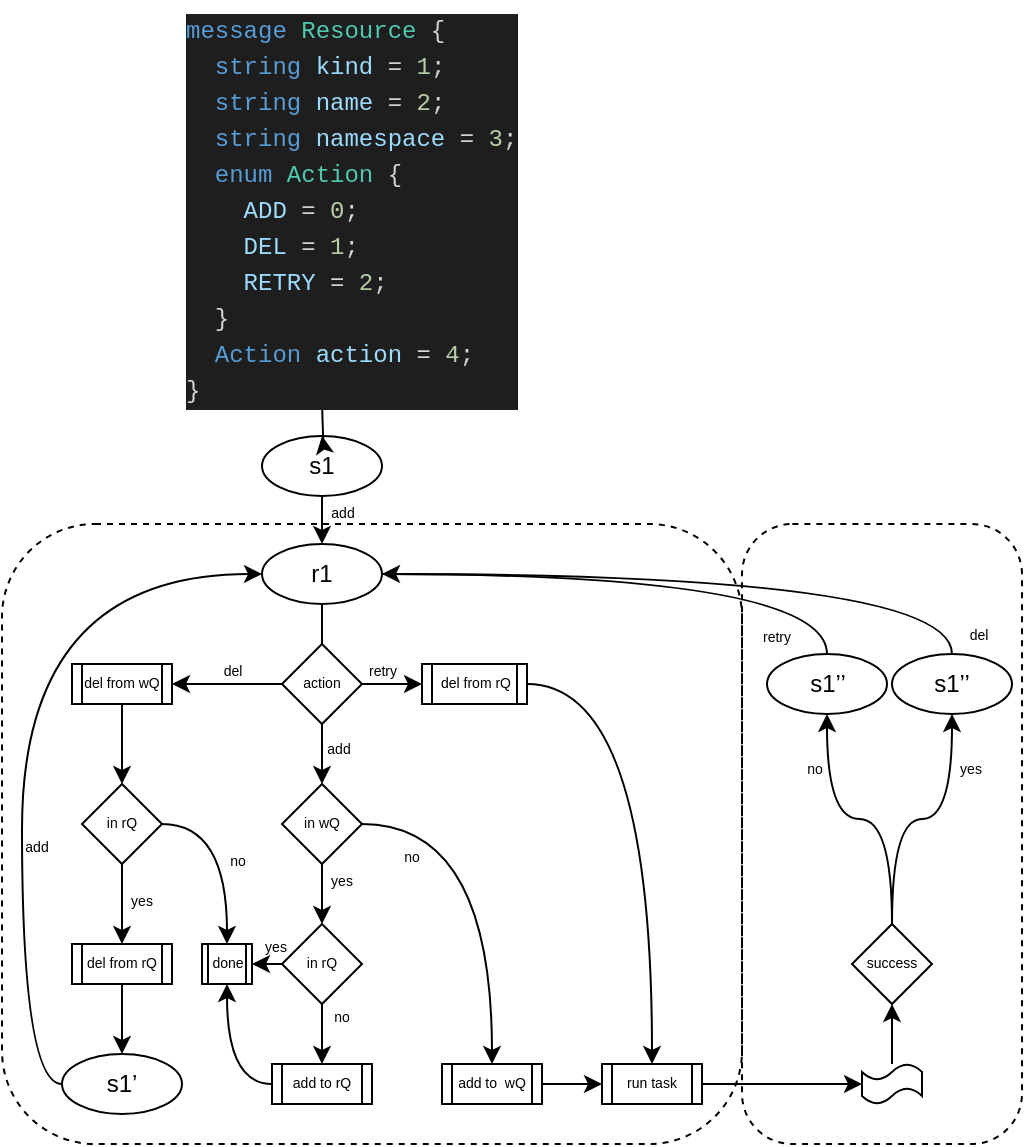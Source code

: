<mxfile version="17.1.3" type="github">
  <diagram id="n98J2gPWxore46XGjhOp" name="Page-1">
    <mxGraphModel dx="1676" dy="1032" grid="1" gridSize="10" guides="1" tooltips="1" connect="1" arrows="1" fold="1" page="1" pageScale="1" pageWidth="850" pageHeight="1100" math="0" shadow="0">
      <root>
        <mxCell id="0" />
        <mxCell id="1" parent="0" />
        <mxCell id="Zxzv2EEOAIbLJabRrcN6-10" value="" style="rounded=1;whiteSpace=wrap;html=1;fontSize=7;fillColor=none;dashed=1;arcSize=18;" parent="1" vertex="1">
          <mxGeometry x="520" y="282" width="140" height="310" as="geometry" />
        </mxCell>
        <mxCell id="Zxzv2EEOAIbLJabRrcN6-11" value="" style="rounded=1;whiteSpace=wrap;html=1;fontSize=7;fillColor=none;dashed=1;" parent="1" vertex="1">
          <mxGeometry x="150" y="282" width="370" height="310" as="geometry" />
        </mxCell>
        <mxCell id="L62SuwqkSCq3n70ToQN--156" style="edgeStyle=orthogonalEdgeStyle;curved=1;rounded=0;orthogonalLoop=1;jettySize=auto;html=1;fontSize=7;" parent="1" source="L62SuwqkSCq3n70ToQN--78" target="L62SuwqkSCq3n70ToQN--80" edge="1">
          <mxGeometry relative="1" as="geometry" />
        </mxCell>
        <mxCell id="L62SuwqkSCq3n70ToQN--78" value="s1" style="ellipse;whiteSpace=wrap;html=1;" parent="1" vertex="1">
          <mxGeometry x="280" y="238" width="60" height="30" as="geometry" />
        </mxCell>
        <mxCell id="L62SuwqkSCq3n70ToQN--155" style="edgeStyle=orthogonalEdgeStyle;curved=1;rounded=0;orthogonalLoop=1;jettySize=auto;html=1;fontSize=7;" parent="1" target="L62SuwqkSCq3n70ToQN--78" edge="1">
          <mxGeometry relative="1" as="geometry">
            <mxPoint x="310" y="220" as="sourcePoint" />
          </mxGeometry>
        </mxCell>
        <mxCell id="L62SuwqkSCq3n70ToQN--137" value="" style="edgeStyle=orthogonalEdgeStyle;curved=1;rounded=0;orthogonalLoop=1;jettySize=auto;html=1;fontSize=7;" parent="1" source="L62SuwqkSCq3n70ToQN--80" edge="1">
          <mxGeometry relative="1" as="geometry">
            <mxPoint x="310" y="382" as="targetPoint" />
          </mxGeometry>
        </mxCell>
        <mxCell id="qoWVHKTnKnU8L6EQ_5EU-40" style="edgeStyle=orthogonalEdgeStyle;curved=1;rounded=0;orthogonalLoop=1;jettySize=auto;html=1;entryX=0.5;entryY=0;entryDx=0;entryDy=0;fontSize=7;endArrow=none;endFill=0;" parent="1" source="L62SuwqkSCq3n70ToQN--80" target="L62SuwqkSCq3n70ToQN--127" edge="1">
          <mxGeometry relative="1" as="geometry" />
        </mxCell>
        <mxCell id="qoWVHKTnKnU8L6EQ_5EU-44" style="edgeStyle=orthogonalEdgeStyle;curved=1;rounded=0;orthogonalLoop=1;jettySize=auto;html=1;entryX=0.5;entryY=0;entryDx=0;entryDy=0;fontSize=7;endArrow=none;endFill=0;startArrow=classic;startFill=1;" parent="1" source="L62SuwqkSCq3n70ToQN--80" target="L62SuwqkSCq3n70ToQN--126" edge="1">
          <mxGeometry relative="1" as="geometry" />
        </mxCell>
        <mxCell id="L62SuwqkSCq3n70ToQN--80" value="r1" style="ellipse;whiteSpace=wrap;html=1;" parent="1" vertex="1">
          <mxGeometry x="280" y="292" width="60" height="30" as="geometry" />
        </mxCell>
        <mxCell id="L62SuwqkSCq3n70ToQN--140" style="edgeStyle=orthogonalEdgeStyle;curved=1;rounded=0;orthogonalLoop=1;jettySize=auto;html=1;entryX=1;entryY=0.5;entryDx=0;entryDy=0;fontSize=7;" parent="1" source="L62SuwqkSCq3n70ToQN--81" target="L62SuwqkSCq3n70ToQN--138" edge="1">
          <mxGeometry relative="1" as="geometry" />
        </mxCell>
        <mxCell id="L62SuwqkSCq3n70ToQN--144" style="edgeStyle=orthogonalEdgeStyle;curved=1;rounded=0;orthogonalLoop=1;jettySize=auto;html=1;entryX=0.5;entryY=0;entryDx=0;entryDy=0;fontSize=7;" parent="1" source="L62SuwqkSCq3n70ToQN--81" target="L62SuwqkSCq3n70ToQN--99" edge="1">
          <mxGeometry relative="1" as="geometry" />
        </mxCell>
        <mxCell id="qoWVHKTnKnU8L6EQ_5EU-14" style="edgeStyle=orthogonalEdgeStyle;curved=1;rounded=0;orthogonalLoop=1;jettySize=auto;html=1;entryX=0;entryY=0.5;entryDx=0;entryDy=0;fontSize=7;" parent="1" source="L62SuwqkSCq3n70ToQN--81" target="qoWVHKTnKnU8L6EQ_5EU-16" edge="1">
          <mxGeometry relative="1" as="geometry" />
        </mxCell>
        <mxCell id="L62SuwqkSCq3n70ToQN--81" value="action" style="rhombus;whiteSpace=wrap;html=1;fontSize=7;fillColor=default;" parent="1" vertex="1">
          <mxGeometry x="290" y="342" width="40" height="40" as="geometry" />
        </mxCell>
        <mxCell id="L62SuwqkSCq3n70ToQN--191" style="edgeStyle=orthogonalEdgeStyle;curved=1;rounded=0;orthogonalLoop=1;jettySize=auto;html=1;fontSize=7;" parent="1" source="L62SuwqkSCq3n70ToQN--99" target="L62SuwqkSCq3n70ToQN--188" edge="1">
          <mxGeometry relative="1" as="geometry" />
        </mxCell>
        <mxCell id="L62SuwqkSCq3n70ToQN--194" style="edgeStyle=orthogonalEdgeStyle;curved=1;rounded=0;orthogonalLoop=1;jettySize=auto;html=1;fontSize=7;" parent="1" source="L62SuwqkSCq3n70ToQN--99" target="L62SuwqkSCq3n70ToQN--100" edge="1">
          <mxGeometry relative="1" as="geometry" />
        </mxCell>
        <mxCell id="L62SuwqkSCq3n70ToQN--99" value="in wQ" style="rhombus;whiteSpace=wrap;html=1;fontSize=7;fillColor=default;" parent="1" vertex="1">
          <mxGeometry x="290" y="412" width="40" height="40" as="geometry" />
        </mxCell>
        <mxCell id="L62SuwqkSCq3n70ToQN--197" style="edgeStyle=orthogonalEdgeStyle;curved=1;rounded=0;orthogonalLoop=1;jettySize=auto;html=1;fontSize=7;" parent="1" source="L62SuwqkSCq3n70ToQN--100" target="L62SuwqkSCq3n70ToQN--114" edge="1">
          <mxGeometry relative="1" as="geometry" />
        </mxCell>
        <mxCell id="L62SuwqkSCq3n70ToQN--198" style="edgeStyle=orthogonalEdgeStyle;curved=1;rounded=0;orthogonalLoop=1;jettySize=auto;html=1;fontSize=7;" parent="1" source="L62SuwqkSCq3n70ToQN--100" target="L62SuwqkSCq3n70ToQN--172" edge="1">
          <mxGeometry relative="1" as="geometry" />
        </mxCell>
        <mxCell id="L62SuwqkSCq3n70ToQN--100" value="in rQ" style="rhombus;whiteSpace=wrap;html=1;fontSize=7;fillColor=default;" parent="1" vertex="1">
          <mxGeometry x="290" y="482" width="40" height="40" as="geometry" />
        </mxCell>
        <mxCell id="L62SuwqkSCq3n70ToQN--105" value="&lt;font style=&quot;font-size: 7px&quot;&gt;no&lt;/font&gt;" style="text;html=1;strokeColor=none;fillColor=none;align=center;verticalAlign=middle;whiteSpace=wrap;rounded=0;fontSize=10;" parent="1" vertex="1">
          <mxGeometry x="340" y="442" width="30" height="10" as="geometry" />
        </mxCell>
        <mxCell id="qoWVHKTnKnU8L6EQ_5EU-26" style="edgeStyle=orthogonalEdgeStyle;curved=1;rounded=0;orthogonalLoop=1;jettySize=auto;html=1;entryX=0.5;entryY=1;entryDx=0;entryDy=0;fontSize=7;" parent="1" source="L62SuwqkSCq3n70ToQN--114" target="L62SuwqkSCq3n70ToQN--172" edge="1">
          <mxGeometry relative="1" as="geometry" />
        </mxCell>
        <mxCell id="L62SuwqkSCq3n70ToQN--114" value="add to rQ" style="shape=process;whiteSpace=wrap;html=1;backgroundOutline=1;fontSize=7;fillColor=none;" parent="1" vertex="1">
          <mxGeometry x="285" y="552" width="50" height="20" as="geometry" />
        </mxCell>
        <mxCell id="L62SuwqkSCq3n70ToQN--120" value="" style="edgeStyle=orthogonalEdgeStyle;curved=1;rounded=0;orthogonalLoop=1;jettySize=auto;html=1;fontSize=7;" parent="1" source="L62SuwqkSCq3n70ToQN--117" target="L62SuwqkSCq3n70ToQN--119" edge="1">
          <mxGeometry relative="1" as="geometry" />
        </mxCell>
        <mxCell id="L62SuwqkSCq3n70ToQN--117" value="run task" style="shape=process;whiteSpace=wrap;html=1;backgroundOutline=1;fontSize=7;fillColor=none;" parent="1" vertex="1">
          <mxGeometry x="450" y="552" width="50" height="20" as="geometry" />
        </mxCell>
        <mxCell id="L62SuwqkSCq3n70ToQN--122" value="" style="edgeStyle=orthogonalEdgeStyle;curved=1;rounded=0;orthogonalLoop=1;jettySize=auto;html=1;fontSize=7;entryX=0.5;entryY=1;entryDx=0;entryDy=0;" parent="1" source="L62SuwqkSCq3n70ToQN--119" target="L62SuwqkSCq3n70ToQN--123" edge="1">
          <mxGeometry relative="1" as="geometry">
            <mxPoint x="535" y="447" as="targetPoint" />
          </mxGeometry>
        </mxCell>
        <mxCell id="L62SuwqkSCq3n70ToQN--119" value="" style="shape=tape;whiteSpace=wrap;html=1;fontSize=10;" parent="1" vertex="1">
          <mxGeometry x="580" y="552" width="30" height="20" as="geometry" />
        </mxCell>
        <mxCell id="L62SuwqkSCq3n70ToQN--128" value="" style="edgeStyle=orthogonalEdgeStyle;curved=1;rounded=0;orthogonalLoop=1;jettySize=auto;html=1;fontSize=7;" parent="1" source="L62SuwqkSCq3n70ToQN--123" target="L62SuwqkSCq3n70ToQN--126" edge="1">
          <mxGeometry relative="1" as="geometry" />
        </mxCell>
        <mxCell id="L62SuwqkSCq3n70ToQN--130" value="" style="edgeStyle=orthogonalEdgeStyle;curved=1;rounded=0;orthogonalLoop=1;jettySize=auto;html=1;fontSize=7;" parent="1" source="L62SuwqkSCq3n70ToQN--123" target="L62SuwqkSCq3n70ToQN--127" edge="1">
          <mxGeometry relative="1" as="geometry" />
        </mxCell>
        <mxCell id="L62SuwqkSCq3n70ToQN--123" value="success" style="rhombus;whiteSpace=wrap;html=1;fontSize=7;fillColor=default;" parent="1" vertex="1">
          <mxGeometry x="575" y="482" width="40" height="40" as="geometry" />
        </mxCell>
        <mxCell id="L62SuwqkSCq3n70ToQN--126" value="s1’’" style="ellipse;whiteSpace=wrap;html=1;" parent="1" vertex="1">
          <mxGeometry x="595" y="347" width="60" height="30" as="geometry" />
        </mxCell>
        <mxCell id="L62SuwqkSCq3n70ToQN--127" value="s1’’" style="ellipse;whiteSpace=wrap;html=1;" parent="1" vertex="1">
          <mxGeometry x="532.5" y="347" width="60" height="30" as="geometry" />
        </mxCell>
        <mxCell id="L62SuwqkSCq3n70ToQN--133" value="&lt;font style=&quot;font-size: 7px&quot;&gt;no&lt;/font&gt;" style="text;html=1;strokeColor=none;fillColor=none;align=center;verticalAlign=middle;whiteSpace=wrap;rounded=0;fontSize=10;" parent="1" vertex="1">
          <mxGeometry x="544" y="398" width="25" height="10" as="geometry" />
        </mxCell>
        <mxCell id="L62SuwqkSCq3n70ToQN--134" value="&lt;font style=&quot;font-size: 7px&quot;&gt;yes&lt;/font&gt;" style="text;html=1;strokeColor=none;fillColor=none;align=center;verticalAlign=middle;whiteSpace=wrap;rounded=0;fontSize=10;" parent="1" vertex="1">
          <mxGeometry x="622" y="398" width="25" height="10" as="geometry" />
        </mxCell>
        <mxCell id="L62SuwqkSCq3n70ToQN--135" value="&lt;font style=&quot;font-size: 7px&quot;&gt;del&lt;/font&gt;" style="text;html=1;strokeColor=none;fillColor=none;align=center;verticalAlign=middle;whiteSpace=wrap;rounded=0;fontSize=10;" parent="1" vertex="1">
          <mxGeometry x="626" y="331" width="25" height="10" as="geometry" />
        </mxCell>
        <mxCell id="L62SuwqkSCq3n70ToQN--136" value="&lt;font style=&quot;font-size: 7px&quot;&gt;retry&lt;/font&gt;" style="text;html=1;strokeColor=none;fillColor=none;align=center;verticalAlign=middle;whiteSpace=wrap;rounded=0;fontSize=10;" parent="1" vertex="1">
          <mxGeometry x="328" y="349" width="25" height="10" as="geometry" />
        </mxCell>
        <mxCell id="L62SuwqkSCq3n70ToQN--169" value="" style="edgeStyle=orthogonalEdgeStyle;curved=1;rounded=0;orthogonalLoop=1;jettySize=auto;html=1;fontSize=7;" parent="1" source="L62SuwqkSCq3n70ToQN--138" target="L62SuwqkSCq3n70ToQN--167" edge="1">
          <mxGeometry relative="1" as="geometry" />
        </mxCell>
        <mxCell id="L62SuwqkSCq3n70ToQN--138" value="del from wQ" style="shape=process;whiteSpace=wrap;html=1;backgroundOutline=1;fontSize=7;fillColor=none;" parent="1" vertex="1">
          <mxGeometry x="185" y="352" width="50" height="20" as="geometry" />
        </mxCell>
        <mxCell id="L62SuwqkSCq3n70ToQN--145" value="&lt;font style=&quot;font-size: 7px&quot;&gt;add&lt;/font&gt;" style="text;html=1;strokeColor=none;fillColor=none;align=center;verticalAlign=middle;whiteSpace=wrap;rounded=0;fontSize=10;" parent="1" vertex="1">
          <mxGeometry x="305.5" y="388" width="25" height="10" as="geometry" />
        </mxCell>
        <mxCell id="L62SuwqkSCq3n70ToQN--149" value="&lt;font style=&quot;font-size: 7px&quot;&gt;del&lt;/font&gt;" style="text;html=1;strokeColor=none;fillColor=none;align=center;verticalAlign=middle;whiteSpace=wrap;rounded=0;fontSize=10;" parent="1" vertex="1">
          <mxGeometry x="253" y="344" width="25" height="20" as="geometry" />
        </mxCell>
        <mxCell id="L62SuwqkSCq3n70ToQN--171" style="edgeStyle=orthogonalEdgeStyle;curved=1;rounded=0;orthogonalLoop=1;jettySize=auto;html=1;entryX=0;entryY=0.5;entryDx=0;entryDy=0;fontSize=7;exitX=0;exitY=0.5;exitDx=0;exitDy=0;" parent="1" source="L62SuwqkSCq3n70ToQN--161" target="L62SuwqkSCq3n70ToQN--80" edge="1">
          <mxGeometry relative="1" as="geometry" />
        </mxCell>
        <mxCell id="L62SuwqkSCq3n70ToQN--161" value="s1’" style="ellipse;whiteSpace=wrap;html=1;" parent="1" vertex="1">
          <mxGeometry x="180" y="547" width="60" height="30" as="geometry" />
        </mxCell>
        <mxCell id="L62SuwqkSCq3n70ToQN--185" style="edgeStyle=orthogonalEdgeStyle;curved=1;rounded=0;orthogonalLoop=1;jettySize=auto;html=1;entryX=0.5;entryY=0;entryDx=0;entryDy=0;fontSize=7;" parent="1" source="L62SuwqkSCq3n70ToQN--167" target="L62SuwqkSCq3n70ToQN--181" edge="1">
          <mxGeometry relative="1" as="geometry" />
        </mxCell>
        <mxCell id="L62SuwqkSCq3n70ToQN--200" style="edgeStyle=orthogonalEdgeStyle;curved=1;rounded=0;orthogonalLoop=1;jettySize=auto;html=1;entryX=0.5;entryY=0;entryDx=0;entryDy=0;fontSize=7;" parent="1" source="L62SuwqkSCq3n70ToQN--167" target="L62SuwqkSCq3n70ToQN--172" edge="1">
          <mxGeometry relative="1" as="geometry" />
        </mxCell>
        <mxCell id="L62SuwqkSCq3n70ToQN--167" value="in rQ" style="rhombus;whiteSpace=wrap;html=1;fontSize=7;fillColor=default;" parent="1" vertex="1">
          <mxGeometry x="190" y="412" width="40" height="40" as="geometry" />
        </mxCell>
        <mxCell id="L62SuwqkSCq3n70ToQN--172" value="done" style="shape=process;whiteSpace=wrap;html=1;backgroundOutline=1;fontSize=7;fillColor=none;" parent="1" vertex="1">
          <mxGeometry x="250" y="492" width="25" height="20" as="geometry" />
        </mxCell>
        <mxCell id="L62SuwqkSCq3n70ToQN--176" value="&lt;font style=&quot;font-size: 7px&quot;&gt;no&lt;/font&gt;" style="text;html=1;strokeColor=none;fillColor=none;align=center;verticalAlign=middle;whiteSpace=wrap;rounded=0;fontSize=10;" parent="1" vertex="1">
          <mxGeometry x="305" y="522" width="30" height="10" as="geometry" />
        </mxCell>
        <mxCell id="L62SuwqkSCq3n70ToQN--177" value="&lt;font style=&quot;font-size: 7px&quot;&gt;no&lt;/font&gt;" style="text;html=1;strokeColor=none;fillColor=none;align=center;verticalAlign=middle;whiteSpace=wrap;rounded=0;fontSize=10;" parent="1" vertex="1">
          <mxGeometry x="253" y="444" width="30" height="10" as="geometry" />
        </mxCell>
        <mxCell id="L62SuwqkSCq3n70ToQN--179" value="&lt;font style=&quot;font-size: 7px&quot;&gt;yes&lt;/font&gt;" style="text;html=1;strokeColor=none;fillColor=none;align=center;verticalAlign=middle;whiteSpace=wrap;rounded=0;fontSize=10;" parent="1" vertex="1">
          <mxGeometry x="205" y="464" width="30" height="10" as="geometry" />
        </mxCell>
        <mxCell id="L62SuwqkSCq3n70ToQN--186" value="" style="edgeStyle=orthogonalEdgeStyle;curved=1;rounded=0;orthogonalLoop=1;jettySize=auto;html=1;fontSize=7;" parent="1" source="L62SuwqkSCq3n70ToQN--181" target="L62SuwqkSCq3n70ToQN--161" edge="1">
          <mxGeometry relative="1" as="geometry" />
        </mxCell>
        <mxCell id="L62SuwqkSCq3n70ToQN--181" value="del from rQ" style="shape=process;whiteSpace=wrap;html=1;backgroundOutline=1;fontSize=7;fillColor=none;" parent="1" vertex="1">
          <mxGeometry x="185" y="492" width="50" height="20" as="geometry" />
        </mxCell>
        <mxCell id="L62SuwqkSCq3n70ToQN--187" value="&lt;font style=&quot;font-size: 7px&quot;&gt;yes&lt;/font&gt;" style="text;html=1;strokeColor=none;fillColor=none;align=center;verticalAlign=middle;whiteSpace=wrap;rounded=0;fontSize=10;" parent="1" vertex="1">
          <mxGeometry x="305" y="454" width="30" height="10" as="geometry" />
        </mxCell>
        <mxCell id="L62SuwqkSCq3n70ToQN--192" style="edgeStyle=orthogonalEdgeStyle;curved=1;rounded=0;orthogonalLoop=1;jettySize=auto;html=1;entryX=0;entryY=0.5;entryDx=0;entryDy=0;fontSize=7;" parent="1" source="L62SuwqkSCq3n70ToQN--188" target="L62SuwqkSCq3n70ToQN--117" edge="1">
          <mxGeometry relative="1" as="geometry" />
        </mxCell>
        <mxCell id="L62SuwqkSCq3n70ToQN--188" value="add to &amp;nbsp;wQ" style="shape=process;whiteSpace=wrap;html=1;backgroundOutline=1;fontSize=7;fillColor=none;" parent="1" vertex="1">
          <mxGeometry x="370" y="552" width="50" height="20" as="geometry" />
        </mxCell>
        <mxCell id="qoWVHKTnKnU8L6EQ_5EU-1" value="&lt;font style=&quot;font-size: 7px&quot;&gt;add&lt;/font&gt;" style="text;html=1;strokeColor=none;fillColor=none;align=center;verticalAlign=middle;whiteSpace=wrap;rounded=0;fontSize=10;" parent="1" vertex="1">
          <mxGeometry x="155" y="437" width="25" height="10" as="geometry" />
        </mxCell>
        <mxCell id="qoWVHKTnKnU8L6EQ_5EU-12" value="&lt;span style=&quot;font-size: 7px&quot;&gt;retry&lt;/span&gt;" style="text;html=1;strokeColor=none;fillColor=none;align=center;verticalAlign=middle;whiteSpace=wrap;rounded=0;fontSize=10;" parent="1" vertex="1">
          <mxGeometry x="525" y="332" width="25" height="10" as="geometry" />
        </mxCell>
        <mxCell id="qoWVHKTnKnU8L6EQ_5EU-34" value="" style="edgeStyle=orthogonalEdgeStyle;curved=1;rounded=0;orthogonalLoop=1;jettySize=auto;html=1;fontSize=7;entryX=0.5;entryY=0;entryDx=0;entryDy=0;" parent="1" source="qoWVHKTnKnU8L6EQ_5EU-16" target="L62SuwqkSCq3n70ToQN--117" edge="1">
          <mxGeometry relative="1" as="geometry">
            <mxPoint x="440" y="362" as="targetPoint" />
          </mxGeometry>
        </mxCell>
        <mxCell id="qoWVHKTnKnU8L6EQ_5EU-16" value="del from&amp;nbsp;rQ" style="shape=process;whiteSpace=wrap;html=1;backgroundOutline=1;fontSize=7;fillColor=none;" parent="1" vertex="1">
          <mxGeometry x="360" y="352" width="52.5" height="20" as="geometry" />
        </mxCell>
        <mxCell id="qoWVHKTnKnU8L6EQ_5EU-28" value="&lt;font style=&quot;font-size: 7px&quot;&gt;yes&lt;/font&gt;" style="text;html=1;strokeColor=none;fillColor=none;align=center;verticalAlign=middle;whiteSpace=wrap;rounded=0;fontSize=10;" parent="1" vertex="1">
          <mxGeometry x="272" y="487" width="30" height="10" as="geometry" />
        </mxCell>
        <mxCell id="qoWVHKTnKnU8L6EQ_5EU-46" value="&lt;font style=&quot;font-size: 7px&quot;&gt;add&lt;/font&gt;" style="text;html=1;strokeColor=none;fillColor=none;align=center;verticalAlign=middle;whiteSpace=wrap;rounded=0;fontSize=10;" parent="1" vertex="1">
          <mxGeometry x="308" y="270" width="25" height="10" as="geometry" />
        </mxCell>
        <mxCell id="PGMpMzwGWHUyb1UQOjFQ-4" value="&lt;div style=&quot;font-style: normal ; font-weight: normal ; letter-spacing: normal ; text-indent: 0px ; text-transform: none ; word-spacing: 0px ; text-decoration: none ; color: rgb(212 , 212 , 212) ; background-color: rgb(30 , 30 , 30) ; font-family: &amp;#34;menlo&amp;#34; , &amp;#34;monaco&amp;#34; , &amp;#34;courier new&amp;#34; , monospace ; font-size: 12px ; line-height: 18px&quot;&gt;&lt;div&gt;&lt;span style=&quot;color: rgb(86 , 156 , 214)&quot;&gt;message&lt;/span&gt;&lt;span style=&quot;color: rgb(212 , 212 , 212)&quot;&gt; &lt;/span&gt;&lt;span style=&quot;color: rgb(78 , 201 , 176)&quot;&gt;Resource&lt;/span&gt;&lt;span style=&quot;color: rgb(212 , 212 , 212)&quot;&gt; {&lt;/span&gt;&lt;/div&gt;&lt;div&gt;&lt;span style=&quot;color: rgb(212 , 212 , 212)&quot;&gt;&lt;/span&gt;&lt;span style=&quot;color: rgb(86 , 156 , 214)&quot;&gt;&amp;nbsp; string&lt;/span&gt;&lt;span style=&quot;color: rgb(212 , 212 , 212)&quot;&gt; &lt;/span&gt;&lt;span style=&quot;color: rgb(156 , 220 , 254)&quot;&gt;kind&lt;/span&gt;&lt;span style=&quot;color: rgb(212 , 212 , 212)&quot;&gt; = &lt;/span&gt;&lt;span style=&quot;color: rgb(181 , 206 , 168)&quot;&gt;1&lt;/span&gt;&lt;span style=&quot;color: rgb(212 , 212 , 212)&quot;&gt;;&lt;/span&gt;&lt;/div&gt;&lt;div&gt;&lt;span style=&quot;color: rgb(212 , 212 , 212)&quot;&gt;&lt;/span&gt;&lt;span style=&quot;color: rgb(86 , 156 , 214)&quot;&gt;&amp;nbsp; string&lt;/span&gt;&lt;span style=&quot;color: rgb(212 , 212 , 212)&quot;&gt; &lt;/span&gt;&lt;span style=&quot;color: rgb(156 , 220 , 254)&quot;&gt;name&lt;/span&gt;&lt;span style=&quot;color: rgb(212 , 212 , 212)&quot;&gt; = &lt;/span&gt;&lt;span style=&quot;color: rgb(181 , 206 , 168)&quot;&gt;2&lt;/span&gt;&lt;span style=&quot;color: rgb(212 , 212 , 212)&quot;&gt;;&lt;/span&gt;&lt;/div&gt;&lt;div&gt;&lt;span style=&quot;color: rgb(212 , 212 , 212)&quot;&gt;&lt;/span&gt;&lt;span style=&quot;color: rgb(86 , 156 , 214)&quot;&gt;&amp;nbsp; string&lt;/span&gt;&lt;span style=&quot;color: rgb(212 , 212 , 212)&quot;&gt; &lt;/span&gt;&lt;span style=&quot;color: rgb(156 , 220 , 254)&quot;&gt;namespace&lt;/span&gt;&lt;span style=&quot;color: rgb(212 , 212 , 212)&quot;&gt; = &lt;/span&gt;&lt;span style=&quot;color: rgb(181 , 206 , 168)&quot;&gt;3&lt;/span&gt;&lt;span style=&quot;color: rgb(212 , 212 , 212)&quot;&gt;;&lt;/span&gt;&lt;/div&gt;&lt;div&gt;&lt;span style=&quot;color: rgb(212 , 212 , 212)&quot;&gt;&lt;/span&gt;&lt;span style=&quot;color: rgb(86 , 156 , 214)&quot;&gt;&amp;nbsp; enum&lt;/span&gt;&lt;span style=&quot;color: rgb(212 , 212 , 212)&quot;&gt; &lt;/span&gt;&lt;span style=&quot;color: rgb(78 , 201 , 176)&quot;&gt;Action&lt;/span&gt;&lt;span style=&quot;color: rgb(212 , 212 , 212)&quot;&gt; {&lt;/span&gt;&lt;/div&gt;&lt;div&gt;&lt;span style=&quot;color: rgb(212 , 212 , 212)&quot;&gt;&lt;/span&gt;&lt;span style=&quot;color: rgb(156 , 220 , 254)&quot;&gt;&amp;nbsp; &amp;nbsp; ADD&lt;/span&gt;&lt;span style=&quot;color: rgb(212 , 212 , 212)&quot;&gt; = &lt;/span&gt;&lt;span style=&quot;color: rgb(181 , 206 , 168)&quot;&gt;0&lt;/span&gt;&lt;span style=&quot;color: rgb(212 , 212 , 212)&quot;&gt;;&lt;/span&gt;&lt;/div&gt;&lt;div&gt;&lt;span style=&quot;color: rgb(212 , 212 , 212)&quot;&gt;&lt;/span&gt;&lt;span style=&quot;color: rgb(156 , 220 , 254)&quot;&gt;&amp;nbsp; &amp;nbsp; DEL&lt;/span&gt;&lt;span style=&quot;color: rgb(212 , 212 , 212)&quot;&gt; = &lt;/span&gt;&lt;span style=&quot;color: rgb(181 , 206 , 168)&quot;&gt;1&lt;/span&gt;&lt;span style=&quot;color: rgb(212 , 212 , 212)&quot;&gt;;&lt;/span&gt;&lt;/div&gt;&lt;div&gt;&lt;span style=&quot;color: rgb(212 , 212 , 212)&quot;&gt;&lt;/span&gt;&lt;span style=&quot;color: rgb(156 , 220 , 254)&quot;&gt;&amp;nbsp; &amp;nbsp; RETRY&lt;/span&gt;&lt;span style=&quot;color: rgb(212 , 212 , 212)&quot;&gt; = &lt;/span&gt;&lt;span style=&quot;color: rgb(181 , 206 , 168)&quot;&gt;2&lt;/span&gt;&lt;span style=&quot;color: rgb(212 , 212 , 212)&quot;&gt;;&lt;/span&gt;&lt;/div&gt;&lt;div&gt;&lt;span style=&quot;color: rgb(212 , 212 , 212)&quot;&gt;&amp;nbsp; }&lt;/span&gt;&lt;/div&gt;&lt;div&gt;&lt;span style=&quot;color: rgb(212 , 212 , 212)&quot;&gt;&lt;/span&gt;&lt;span style=&quot;color: rgb(86 , 156 , 214)&quot;&gt;&amp;nbsp; Action&lt;/span&gt;&lt;span style=&quot;color: rgb(212 , 212 , 212)&quot;&gt; &lt;/span&gt;&lt;span style=&quot;color: rgb(156 , 220 , 254)&quot;&gt;action&lt;/span&gt;&lt;span style=&quot;color: rgb(212 , 212 , 212)&quot;&gt; = &lt;/span&gt;&lt;span style=&quot;color: rgb(181 , 206 , 168)&quot;&gt;4&lt;/span&gt;&lt;span style=&quot;color: rgb(212 , 212 , 212)&quot;&gt;;&lt;/span&gt;&lt;/div&gt;&lt;div&gt;&lt;span style=&quot;color: rgb(212 , 212 , 212)&quot;&gt;}&lt;/span&gt;&lt;/div&gt;&lt;/div&gt;" style="text;whiteSpace=wrap;html=1;fontSize=7;fontColor=#D4D4D4;" vertex="1" parent="1">
          <mxGeometry x="240" y="20" width="180" height="210" as="geometry" />
        </mxCell>
      </root>
    </mxGraphModel>
  </diagram>
</mxfile>
